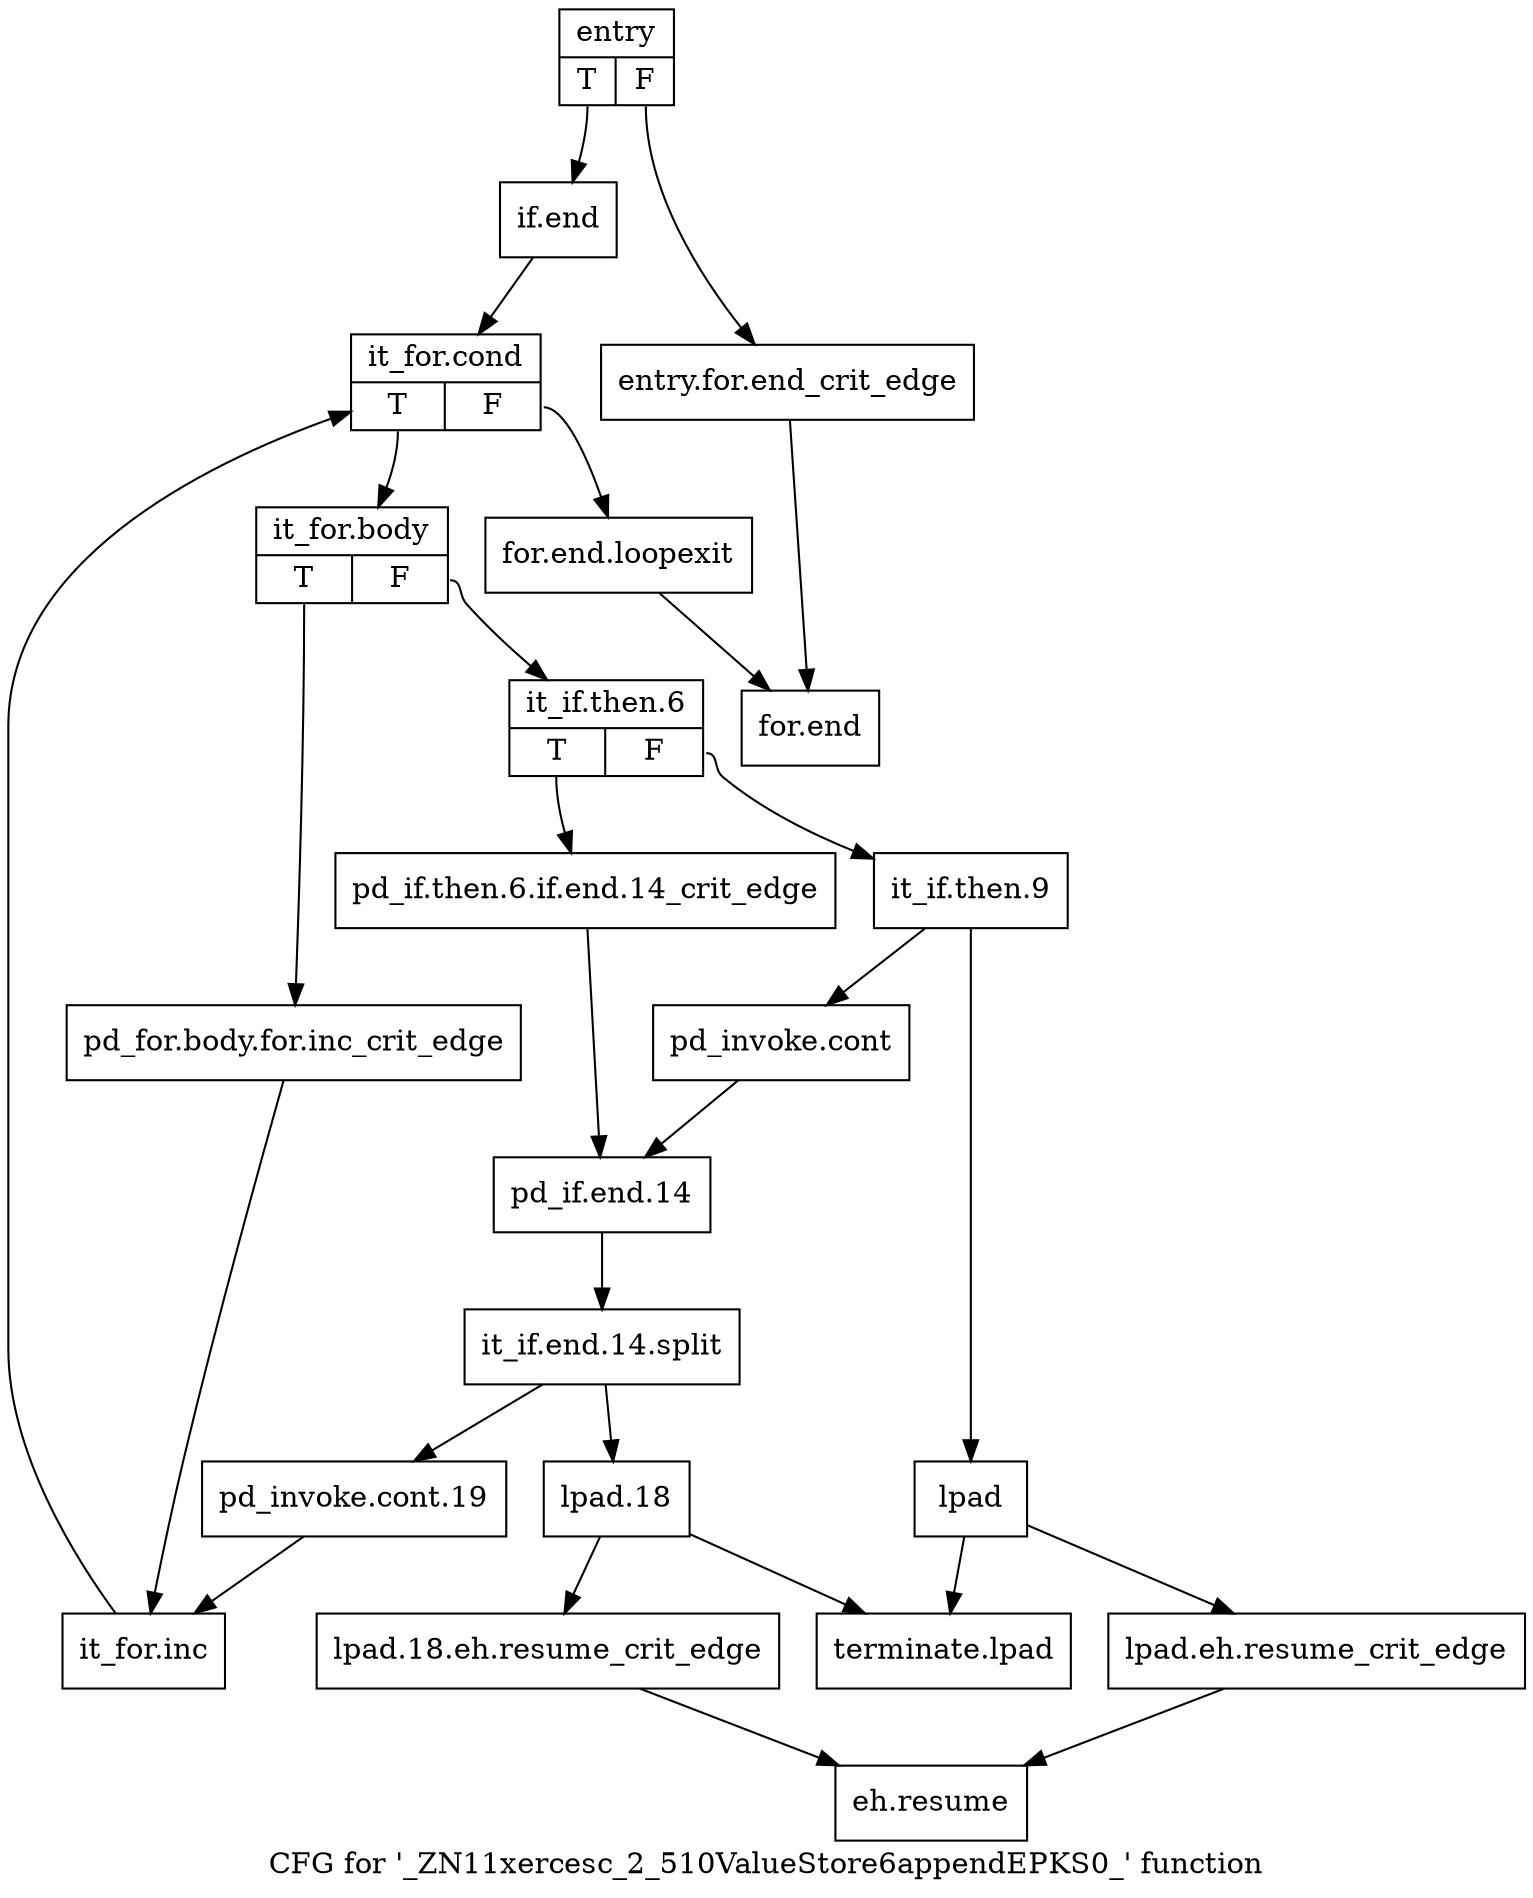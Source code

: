 digraph "CFG for '_ZN11xercesc_2_510ValueStore6appendEPKS0_' function" {
	label="CFG for '_ZN11xercesc_2_510ValueStore6appendEPKS0_' function";

	Node0x4df2d10 [shape=record,label="{entry|{<s0>T|<s1>F}}"];
	Node0x4df2d10:s0 -> Node0x4df2db0;
	Node0x4df2d10:s1 -> Node0x4df2d60;
	Node0x4df2d60 [shape=record,label="{entry.for.end_crit_edge}"];
	Node0x4df2d60 -> Node0x4df32b0;
	Node0x4df2db0 [shape=record,label="{if.end}"];
	Node0x4df2db0 -> Node0x4df2e00;
	Node0x4df2e00 [shape=record,label="{it_for.cond|{<s0>T|<s1>F}}"];
	Node0x4df2e00:s0 -> Node0x4df2e50;
	Node0x4df2e00:s1 -> Node0x4df3260;
	Node0x4df2e50 [shape=record,label="{it_for.body|{<s0>T|<s1>F}}"];
	Node0x4df2e50:s0 -> Node0x4df2ea0;
	Node0x4df2e50:s1 -> Node0x4df2ef0;
	Node0x4df2ea0 [shape=record,label="{pd_for.body.for.inc_crit_edge}"];
	Node0x4df2ea0 -> Node0x4df3210;
	Node0x4df2ef0 [shape=record,label="{it_if.then.6|{<s0>T|<s1>F}}"];
	Node0x4df2ef0:s0 -> Node0x4df2f40;
	Node0x4df2ef0:s1 -> Node0x4df2f90;
	Node0x4df2f40 [shape=record,label="{pd_if.then.6.if.end.14_crit_edge}"];
	Node0x4df2f40 -> Node0x4df30d0;
	Node0x4df2f90 [shape=record,label="{it_if.then.9}"];
	Node0x4df2f90 -> Node0x4df2fe0;
	Node0x4df2f90 -> Node0x4df3030;
	Node0x4df2fe0 [shape=record,label="{pd_invoke.cont}"];
	Node0x4df2fe0 -> Node0x4df30d0;
	Node0x4df3030 [shape=record,label="{lpad}"];
	Node0x4df3030 -> Node0x4df3080;
	Node0x4df3030 -> Node0x4df3350;
	Node0x4df3080 [shape=record,label="{lpad.eh.resume_crit_edge}"];
	Node0x4df3080 -> Node0x4df3300;
	Node0x4df30d0 [shape=record,label="{pd_if.end.14}"];
	Node0x4df30d0 -> Node0xb1e2ad0;
	Node0xb1e2ad0 [shape=record,label="{it_if.end.14.split}"];
	Node0xb1e2ad0 -> Node0x4df3120;
	Node0xb1e2ad0 -> Node0x4df3170;
	Node0x4df3120 [shape=record,label="{pd_invoke.cont.19}"];
	Node0x4df3120 -> Node0x4df3210;
	Node0x4df3170 [shape=record,label="{lpad.18}"];
	Node0x4df3170 -> Node0x4df31c0;
	Node0x4df3170 -> Node0x4df3350;
	Node0x4df31c0 [shape=record,label="{lpad.18.eh.resume_crit_edge}"];
	Node0x4df31c0 -> Node0x4df3300;
	Node0x4df3210 [shape=record,label="{it_for.inc}"];
	Node0x4df3210 -> Node0x4df2e00;
	Node0x4df3260 [shape=record,label="{for.end.loopexit}"];
	Node0x4df3260 -> Node0x4df32b0;
	Node0x4df32b0 [shape=record,label="{for.end}"];
	Node0x4df3300 [shape=record,label="{eh.resume}"];
	Node0x4df3350 [shape=record,label="{terminate.lpad}"];
}
